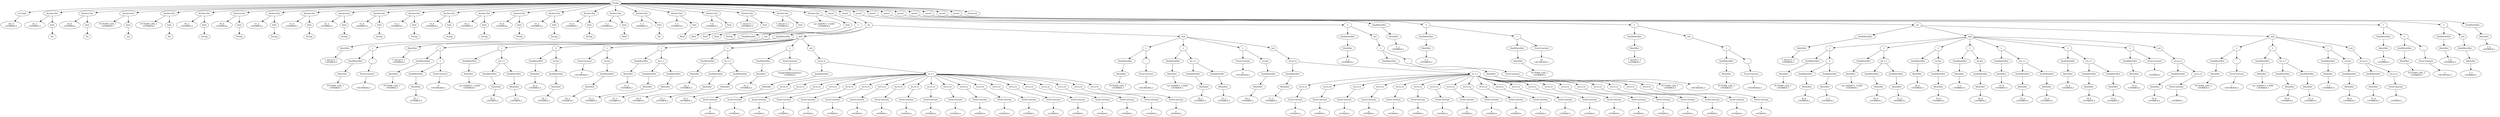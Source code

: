 digraph G { 
"0" [label="Script"];
"1" [label="set-logic"];
"0" -> "1";
"2" [label="QF_S
<SYMBOL>"];
"1" -> "2";
"3" [label="declare-fun"];
"0" -> "3";
"4" [label="I0_2
<SYMBOL>"];
"3" -> "4";
"5" [label="Sort"];
"3" -> "5";
"6" [label="Int"];
"5" -> "6";
"7" [label="declare-fun"];
"0" -> "7";
"8" [label="I0_6
<SYMBOL>"];
"7" -> "8";
"9" [label="Sort"];
"7" -> "9";
"10" [label="Int"];
"9" -> "10";
"11" [label="declare-fun"];
"0" -> "11";
"12" [label="PCTEMP_LHS_1
<SYMBOL>"];
"11" -> "12";
"13" [label="Sort"];
"11" -> "13";
"14" [label="Int"];
"13" -> "14";
"15" [label="declare-fun"];
"0" -> "15";
"16" [label="PCTEMP_LHS_2
<SYMBOL>"];
"15" -> "16";
"17" [label="Sort"];
"15" -> "17";
"18" [label="Int"];
"17" -> "18";
"19" [label="declare-fun"];
"0" -> "19";
"20" [label="T0_2
<SYMBOL>"];
"19" -> "20";
"21" [label="Sort"];
"19" -> "21";
"22" [label="String"];
"21" -> "22";
"23" [label="declare-fun"];
"0" -> "23";
"24" [label="T0_6
<SYMBOL>"];
"23" -> "24";
"25" [label="Sort"];
"23" -> "25";
"26" [label="String"];
"25" -> "26";
"27" [label="declare-fun"];
"0" -> "27";
"28" [label="T1_2
<SYMBOL>"];
"27" -> "28";
"29" [label="Sort"];
"27" -> "29";
"30" [label="String"];
"29" -> "30";
"31" [label="declare-fun"];
"0" -> "31";
"32" [label="T1_6
<SYMBOL>"];
"31" -> "32";
"33" [label="Sort"];
"31" -> "33";
"34" [label="String"];
"33" -> "34";
"35" [label="declare-fun"];
"0" -> "35";
"36" [label="T2_2
<SYMBOL>"];
"35" -> "36";
"37" [label="Sort"];
"35" -> "37";
"38" [label="String"];
"37" -> "38";
"39" [label="declare-fun"];
"0" -> "39";
"40" [label="T2_6
<SYMBOL>"];
"39" -> "40";
"41" [label="Sort"];
"39" -> "41";
"42" [label="String"];
"41" -> "42";
"43" [label="declare-fun"];
"0" -> "43";
"44" [label="T3_2
<SYMBOL>"];
"43" -> "44";
"45" [label="Sort"];
"43" -> "45";
"46" [label="String"];
"45" -> "46";
"47" [label="declare-fun"];
"0" -> "47";
"48" [label="T3_6
<SYMBOL>"];
"47" -> "48";
"49" [label="Sort"];
"47" -> "49";
"50" [label="String"];
"49" -> "50";
"51" [label="declare-fun"];
"0" -> "51";
"52" [label="T4_2
<SYMBOL>"];
"51" -> "52";
"53" [label="Sort"];
"51" -> "53";
"54" [label="String"];
"53" -> "54";
"55" [label="declare-fun"];
"0" -> "55";
"56" [label="T4_6
<SYMBOL>"];
"55" -> "56";
"57" [label="Sort"];
"55" -> "57";
"58" [label="String"];
"57" -> "58";
"59" [label="declare-fun"];
"0" -> "59";
"60" [label="T5_2
<SYMBOL>"];
"59" -> "60";
"61" [label="Sort"];
"59" -> "61";
"62" [label="String"];
"61" -> "62";
"63" [label="declare-fun"];
"0" -> "63";
"64" [label="T5_6
<SYMBOL>"];
"63" -> "64";
"65" [label="Sort"];
"63" -> "65";
"66" [label="String"];
"65" -> "66";
"67" [label="declare-fun"];
"0" -> "67";
"68" [label="T_2
<SYMBOL>"];
"67" -> "68";
"69" [label="Sort"];
"67" -> "69";
"70" [label="Bool"];
"69" -> "70";
"71" [label="declare-fun"];
"0" -> "71";
"72" [label="T_3
<SYMBOL>"];
"71" -> "72";
"73" [label="Sort"];
"71" -> "73";
"74" [label="Int"];
"73" -> "74";
"75" [label="declare-fun"];
"0" -> "75";
"76" [label="T_5
<SYMBOL>"];
"75" -> "76";
"77" [label="Sort"];
"75" -> "77";
"78" [label="Bool"];
"77" -> "78";
"79" [label="declare-fun"];
"0" -> "79";
"80" [label="T_6
<SYMBOL>"];
"79" -> "80";
"81" [label="Sort"];
"79" -> "81";
"82" [label="Bool"];
"81" -> "82";
"83" [label="declare-fun"];
"0" -> "83";
"84" [label="T_SELECT_1
<SYMBOL>"];
"83" -> "84";
"85" [label="Sort"];
"83" -> "85";
"86" [label="Bool"];
"85" -> "86";
"87" [label="declare-fun"];
"0" -> "87";
"88" [label="T_SELECT_2
<SYMBOL>"];
"87" -> "88";
"89" [label="Sort"];
"87" -> "89";
"90" [label="Bool"];
"89" -> "90";
"91" [label="declare-fun"];
"0" -> "91";
"92" [label="var_0xINPUT_15284
<SYMBOL>"];
"91" -> "92";
"93" [label="Sort"];
"91" -> "93";
"94" [label="String"];
"93" -> "94";
"95" [label="assert"];
"0" -> "95";
"96" [label="="];
"95" -> "96";
"97" [label="QualIdentifier"];
"96" -> "97";
"98" [label="Identifier"];
"97" -> "98";
"99" [label="T_SELECT_1
<SYMBOL>"];
"98" -> "99";
"100" [label="not"];
"96" -> "100";
"101" [label="="];
"100" -> "101";
"102" [label="QualIdentifier"];
"101" -> "102";
"103" [label="Identifier"];
"102" -> "103";
"104" [label="PCTEMP_LHS_1
<SYMBOL>"];
"103" -> "104";
"105" [label="-"];
"101" -> "105";
"106" [label="TermConstant"];
"105" -> "106";
"107" [label="1
<NUMERAL>"];
"106" -> "107";
"108" [label="assert"];
"0" -> "108";
"109" [label="ite"];
"108" -> "109";
"110" [label="QualIdentifier"];
"109" -> "110";
"111" [label="Identifier"];
"110" -> "111";
"112" [label="T_SELECT_1
<SYMBOL>"];
"111" -> "112";
"113" [label="and"];
"109" -> "113";
"114" [label="="];
"113" -> "114";
"115" [label="QualIdentifier"];
"114" -> "115";
"116" [label="Identifier"];
"115" -> "116";
"117" [label="PCTEMP_LHS_1
<SYMBOL>"];
"116" -> "117";
"118" [label="+"];
"114" -> "118";
"119" [label="QualIdentifier"];
"118" -> "119";
"120" [label="Identifier"];
"119" -> "120";
"121" [label="I0_2
<SYMBOL>"];
"120" -> "121";
"122" [label="TermConstant"];
"118" -> "122";
"123" [label="0
<NUMERAL>"];
"122" -> "123";
"124" [label="="];
"113" -> "124";
"125" [label="QualIdentifier"];
"124" -> "125";
"126" [label="Identifier"];
"125" -> "126";
"127" [label="var_0xINPUT_15284
<SYMBOL>"];
"126" -> "127";
"128" [label="str.++"];
"124" -> "128";
"129" [label="QualIdentifier"];
"128" -> "129";
"130" [label="Identifier"];
"129" -> "130";
"131" [label="T0_2
<SYMBOL>"];
"130" -> "131";
"132" [label="QualIdentifier"];
"128" -> "132";
"133" [label="Identifier"];
"132" -> "133";
"134" [label="T1_2
<SYMBOL>"];
"133" -> "134";
"135" [label="="];
"113" -> "135";
"136" [label="QualIdentifier"];
"135" -> "136";
"137" [label="Identifier"];
"136" -> "137";
"138" [label="I0_2
<SYMBOL>"];
"137" -> "138";
"139" [label="str.len"];
"135" -> "139";
"140" [label="QualIdentifier"];
"139" -> "140";
"141" [label="Identifier"];
"140" -> "141";
"142" [label="T4_2
<SYMBOL>"];
"141" -> "142";
"143" [label="="];
"113" -> "143";
"144" [label="TermConstant"];
"143" -> "144";
"145" [label="0
<NUMERAL>"];
"144" -> "145";
"146" [label="str.len"];
"143" -> "146";
"147" [label="QualIdentifier"];
"146" -> "147";
"148" [label="Identifier"];
"147" -> "148";
"149" [label="T0_2
<SYMBOL>"];
"148" -> "149";
"150" [label="="];
"113" -> "150";
"151" [label="QualIdentifier"];
"150" -> "151";
"152" [label="Identifier"];
"151" -> "152";
"153" [label="T1_2
<SYMBOL>"];
"152" -> "153";
"154" [label="str.++"];
"150" -> "154";
"155" [label="QualIdentifier"];
"154" -> "155";
"156" [label="Identifier"];
"155" -> "156";
"157" [label="T2_2
<SYMBOL>"];
"156" -> "157";
"158" [label="QualIdentifier"];
"154" -> "158";
"159" [label="Identifier"];
"158" -> "159";
"160" [label="T3_2
<SYMBOL>"];
"159" -> "160";
"161" [label="="];
"113" -> "161";
"162" [label="QualIdentifier"];
"161" -> "162";
"163" [label="Identifier"];
"162" -> "163";
"164" [label="T2_2
<SYMBOL>"];
"163" -> "164";
"165" [label="str.++"];
"161" -> "165";
"166" [label="QualIdentifier"];
"165" -> "166";
"167" [label="Identifier"];
"166" -> "167";
"168" [label="T4_2
<SYMBOL>"];
"167" -> "168";
"169" [label="QualIdentifier"];
"165" -> "169";
"170" [label="Identifier"];
"169" -> "170";
"171" [label="T5_2
<SYMBOL>"];
"170" -> "171";
"172" [label="="];
"113" -> "172";
"173" [label="QualIdentifier"];
"172" -> "173";
"174" [label="Identifier"];
"173" -> "174";
"175" [label="T5_2
<SYMBOL>"];
"174" -> "175";
"176" [label="TermConstant"];
"172" -> "176";
"177" [label="GoogleAdServingTest=
<STRING>"];
"176" -> "177";
"178" [label="not"];
"113" -> "178";
"179" [label="str.in.re"];
"178" -> "179";
"180" [label="QualIdentifier"];
"179" -> "180";
"181" [label="Identifier"];
"180" -> "181";
"182" [label="T4_2
<SYMBOL>"];
"181" -> "182";
"183" [label="re.++"];
"179" -> "183";
"184" [label="str.to.re"];
"183" -> "184";
"185" [label="TermConstant"];
"184" -> "185";
"186" [label="G
<STRING>"];
"185" -> "186";
"187" [label="str.to.re"];
"183" -> "187";
"188" [label="TermConstant"];
"187" -> "188";
"189" [label="o
<STRING>"];
"188" -> "189";
"190" [label="str.to.re"];
"183" -> "190";
"191" [label="TermConstant"];
"190" -> "191";
"192" [label="o
<STRING>"];
"191" -> "192";
"193" [label="str.to.re"];
"183" -> "193";
"194" [label="TermConstant"];
"193" -> "194";
"195" [label="g
<STRING>"];
"194" -> "195";
"196" [label="str.to.re"];
"183" -> "196";
"197" [label="TermConstant"];
"196" -> "197";
"198" [label="l
<STRING>"];
"197" -> "198";
"199" [label="str.to.re"];
"183" -> "199";
"200" [label="TermConstant"];
"199" -> "200";
"201" [label="e
<STRING>"];
"200" -> "201";
"202" [label="str.to.re"];
"183" -> "202";
"203" [label="TermConstant"];
"202" -> "203";
"204" [label="A
<STRING>"];
"203" -> "204";
"205" [label="str.to.re"];
"183" -> "205";
"206" [label="TermConstant"];
"205" -> "206";
"207" [label="d
<STRING>"];
"206" -> "207";
"208" [label="str.to.re"];
"183" -> "208";
"209" [label="TermConstant"];
"208" -> "209";
"210" [label="S
<STRING>"];
"209" -> "210";
"211" [label="str.to.re"];
"183" -> "211";
"212" [label="TermConstant"];
"211" -> "212";
"213" [label="e
<STRING>"];
"212" -> "213";
"214" [label="str.to.re"];
"183" -> "214";
"215" [label="TermConstant"];
"214" -> "215";
"216" [label="r
<STRING>"];
"215" -> "216";
"217" [label="str.to.re"];
"183" -> "217";
"218" [label="TermConstant"];
"217" -> "218";
"219" [label="v
<STRING>"];
"218" -> "219";
"220" [label="str.to.re"];
"183" -> "220";
"221" [label="TermConstant"];
"220" -> "221";
"222" [label="i
<STRING>"];
"221" -> "222";
"223" [label="str.to.re"];
"183" -> "223";
"224" [label="TermConstant"];
"223" -> "224";
"225" [label="n
<STRING>"];
"224" -> "225";
"226" [label="str.to.re"];
"183" -> "226";
"227" [label="TermConstant"];
"226" -> "227";
"228" [label="g
<STRING>"];
"227" -> "228";
"229" [label="str.to.re"];
"183" -> "229";
"230" [label="TermConstant"];
"229" -> "230";
"231" [label="T
<STRING>"];
"230" -> "231";
"232" [label="str.to.re"];
"183" -> "232";
"233" [label="TermConstant"];
"232" -> "233";
"234" [label="e
<STRING>"];
"233" -> "234";
"235" [label="str.to.re"];
"183" -> "235";
"236" [label="TermConstant"];
"235" -> "236";
"237" [label="s
<STRING>"];
"236" -> "237";
"238" [label="str.to.re"];
"183" -> "238";
"239" [label="TermConstant"];
"238" -> "239";
"240" [label="t
<STRING>"];
"239" -> "240";
"241" [label="str.to.re"];
"183" -> "241";
"242" [label="TermConstant"];
"241" -> "242";
"243" [label="=
<STRING>"];
"242" -> "243";
"244" [label="and"];
"109" -> "244";
"245" [label="="];
"244" -> "245";
"246" [label="QualIdentifier"];
"245" -> "246";
"247" [label="Identifier"];
"246" -> "247";
"248" [label="PCTEMP_LHS_1
<SYMBOL>"];
"247" -> "248";
"249" [label="-"];
"245" -> "249";
"250" [label="TermConstant"];
"249" -> "250";
"251" [label="1
<NUMERAL>"];
"250" -> "251";
"252" [label="="];
"244" -> "252";
"253" [label="QualIdentifier"];
"252" -> "253";
"254" [label="Identifier"];
"253" -> "254";
"255" [label="var_0xINPUT_15284
<SYMBOL>"];
"254" -> "255";
"256" [label="str.++"];
"252" -> "256";
"257" [label="QualIdentifier"];
"256" -> "257";
"258" [label="Identifier"];
"257" -> "258";
"259" [label="T0_2
<SYMBOL>"];
"258" -> "259";
"260" [label="QualIdentifier"];
"256" -> "260";
"261" [label="Identifier"];
"260" -> "261";
"262" [label="T1_2
<SYMBOL>"];
"261" -> "262";
"263" [label="="];
"244" -> "263";
"264" [label="TermConstant"];
"263" -> "264";
"265" [label="0
<NUMERAL>"];
"264" -> "265";
"266" [label="str.len"];
"263" -> "266";
"267" [label="QualIdentifier"];
"266" -> "267";
"268" [label="Identifier"];
"267" -> "268";
"269" [label="T0_2
<SYMBOL>"];
"268" -> "269";
"270" [label="not"];
"244" -> "270";
"271" [label="str.in.re"];
"270" -> "271";
"272" [label="QualIdentifier"];
"271" -> "272";
"273" [label="Identifier"];
"272" -> "273";
"274" [label="T1_2
<SYMBOL>"];
"273" -> "274";
"275" [label="re.++"];
"271" -> "275";
"276" [label="str.to.re"];
"275" -> "276";
"277" [label="TermConstant"];
"276" -> "277";
"278" [label="G
<STRING>"];
"277" -> "278";
"279" [label="str.to.re"];
"275" -> "279";
"280" [label="TermConstant"];
"279" -> "280";
"281" [label="o
<STRING>"];
"280" -> "281";
"282" [label="str.to.re"];
"275" -> "282";
"283" [label="TermConstant"];
"282" -> "283";
"284" [label="o
<STRING>"];
"283" -> "284";
"285" [label="str.to.re"];
"275" -> "285";
"286" [label="TermConstant"];
"285" -> "286";
"287" [label="g
<STRING>"];
"286" -> "287";
"288" [label="str.to.re"];
"275" -> "288";
"289" [label="TermConstant"];
"288" -> "289";
"290" [label="l
<STRING>"];
"289" -> "290";
"291" [label="str.to.re"];
"275" -> "291";
"292" [label="TermConstant"];
"291" -> "292";
"293" [label="e
<STRING>"];
"292" -> "293";
"294" [label="str.to.re"];
"275" -> "294";
"295" [label="TermConstant"];
"294" -> "295";
"296" [label="A
<STRING>"];
"295" -> "296";
"297" [label="str.to.re"];
"275" -> "297";
"298" [label="TermConstant"];
"297" -> "298";
"299" [label="d
<STRING>"];
"298" -> "299";
"300" [label="str.to.re"];
"275" -> "300";
"301" [label="TermConstant"];
"300" -> "301";
"302" [label="S
<STRING>"];
"301" -> "302";
"303" [label="str.to.re"];
"275" -> "303";
"304" [label="TermConstant"];
"303" -> "304";
"305" [label="e
<STRING>"];
"304" -> "305";
"306" [label="str.to.re"];
"275" -> "306";
"307" [label="TermConstant"];
"306" -> "307";
"308" [label="r
<STRING>"];
"307" -> "308";
"309" [label="str.to.re"];
"275" -> "309";
"310" [label="TermConstant"];
"309" -> "310";
"311" [label="v
<STRING>"];
"310" -> "311";
"312" [label="str.to.re"];
"275" -> "312";
"313" [label="TermConstant"];
"312" -> "313";
"314" [label="i
<STRING>"];
"313" -> "314";
"315" [label="str.to.re"];
"275" -> "315";
"316" [label="TermConstant"];
"315" -> "316";
"317" [label="n
<STRING>"];
"316" -> "317";
"318" [label="str.to.re"];
"275" -> "318";
"319" [label="TermConstant"];
"318" -> "319";
"320" [label="g
<STRING>"];
"319" -> "320";
"321" [label="str.to.re"];
"275" -> "321";
"322" [label="TermConstant"];
"321" -> "322";
"323" [label="T
<STRING>"];
"322" -> "323";
"324" [label="str.to.re"];
"275" -> "324";
"325" [label="TermConstant"];
"324" -> "325";
"326" [label="e
<STRING>"];
"325" -> "326";
"327" [label="str.to.re"];
"275" -> "327";
"328" [label="TermConstant"];
"327" -> "328";
"329" [label="s
<STRING>"];
"328" -> "329";
"330" [label="str.to.re"];
"275" -> "330";
"331" [label="TermConstant"];
"330" -> "331";
"332" [label="t
<STRING>"];
"331" -> "332";
"333" [label="str.to.re"];
"275" -> "333";
"334" [label="TermConstant"];
"333" -> "334";
"335" [label="=
<STRING>"];
"334" -> "335";
"336" [label="assert"];
"0" -> "336";
"337" [label="="];
"336" -> "337";
"338" [label="QualIdentifier"];
"337" -> "338";
"339" [label="Identifier"];
"338" -> "339";
"340" [label="T_2
<SYMBOL>"];
"339" -> "340";
"341" [label="not"];
"337" -> "341";
"342" [label="="];
"341" -> "342";
"343" [label="QualIdentifier"];
"342" -> "343";
"344" [label="Identifier"];
"343" -> "344";
"345" [label="PCTEMP_LHS_1
<SYMBOL>"];
"344" -> "345";
"346" [label="-"];
"342" -> "346";
"347" [label="TermConstant"];
"346" -> "347";
"348" [label="1
<NUMERAL>"];
"347" -> "348";
"349" [label="assert"];
"0" -> "349";
"350" [label="QualIdentifier"];
"349" -> "350";
"351" [label="Identifier"];
"350" -> "351";
"352" [label="T_2
<SYMBOL>"];
"351" -> "352";
"353" [label="assert"];
"0" -> "353";
"354" [label="="];
"353" -> "354";
"355" [label="QualIdentifier"];
"354" -> "355";
"356" [label="Identifier"];
"355" -> "356";
"357" [label="T_3
<SYMBOL>"];
"356" -> "357";
"358" [label="+"];
"354" -> "358";
"359" [label="QualIdentifier"];
"358" -> "359";
"360" [label="Identifier"];
"359" -> "360";
"361" [label="PCTEMP_LHS_1
<SYMBOL>"];
"360" -> "361";
"362" [label="TermConstant"];
"358" -> "362";
"363" [label="20
<NUMERAL>"];
"362" -> "363";
"364" [label="assert"];
"0" -> "364";
"365" [label="="];
"364" -> "365";
"366" [label="QualIdentifier"];
"365" -> "366";
"367" [label="Identifier"];
"366" -> "367";
"368" [label="T_SELECT_2
<SYMBOL>"];
"367" -> "368";
"369" [label="not"];
"365" -> "369";
"370" [label="="];
"369" -> "370";
"371" [label="QualIdentifier"];
"370" -> "371";
"372" [label="Identifier"];
"371" -> "372";
"373" [label="PCTEMP_LHS_2
<SYMBOL>"];
"372" -> "373";
"374" [label="-"];
"370" -> "374";
"375" [label="TermConstant"];
"374" -> "375";
"376" [label="1
<NUMERAL>"];
"375" -> "376";
"377" [label="assert"];
"0" -> "377";
"378" [label="ite"];
"377" -> "378";
"379" [label="QualIdentifier"];
"378" -> "379";
"380" [label="Identifier"];
"379" -> "380";
"381" [label="T_SELECT_2
<SYMBOL>"];
"380" -> "381";
"382" [label="and"];
"378" -> "382";
"383" [label="="];
"382" -> "383";
"384" [label="QualIdentifier"];
"383" -> "384";
"385" [label="Identifier"];
"384" -> "385";
"386" [label="PCTEMP_LHS_2
<SYMBOL>"];
"385" -> "386";
"387" [label="+"];
"383" -> "387";
"388" [label="QualIdentifier"];
"387" -> "388";
"389" [label="Identifier"];
"388" -> "389";
"390" [label="I0_6
<SYMBOL>"];
"389" -> "390";
"391" [label="QualIdentifier"];
"387" -> "391";
"392" [label="Identifier"];
"391" -> "392";
"393" [label="T_3
<SYMBOL>"];
"392" -> "393";
"394" [label="="];
"382" -> "394";
"395" [label="QualIdentifier"];
"394" -> "395";
"396" [label="Identifier"];
"395" -> "396";
"397" [label="var_0xINPUT_15284
<SYMBOL>"];
"396" -> "397";
"398" [label="str.++"];
"394" -> "398";
"399" [label="QualIdentifier"];
"398" -> "399";
"400" [label="Identifier"];
"399" -> "400";
"401" [label="T0_6
<SYMBOL>"];
"400" -> "401";
"402" [label="QualIdentifier"];
"398" -> "402";
"403" [label="Identifier"];
"402" -> "403";
"404" [label="T1_6
<SYMBOL>"];
"403" -> "404";
"405" [label="="];
"382" -> "405";
"406" [label="QualIdentifier"];
"405" -> "406";
"407" [label="Identifier"];
"406" -> "407";
"408" [label="I0_6
<SYMBOL>"];
"407" -> "408";
"409" [label="str.len"];
"405" -> "409";
"410" [label="QualIdentifier"];
"409" -> "410";
"411" [label="Identifier"];
"410" -> "411";
"412" [label="T4_6
<SYMBOL>"];
"411" -> "412";
"413" [label="="];
"382" -> "413";
"414" [label="QualIdentifier"];
"413" -> "414";
"415" [label="Identifier"];
"414" -> "415";
"416" [label="T_3
<SYMBOL>"];
"415" -> "416";
"417" [label="str.len"];
"413" -> "417";
"418" [label="QualIdentifier"];
"417" -> "418";
"419" [label="Identifier"];
"418" -> "419";
"420" [label="T0_6
<SYMBOL>"];
"419" -> "420";
"421" [label="="];
"382" -> "421";
"422" [label="QualIdentifier"];
"421" -> "422";
"423" [label="Identifier"];
"422" -> "423";
"424" [label="T1_6
<SYMBOL>"];
"423" -> "424";
"425" [label="str.++"];
"421" -> "425";
"426" [label="QualIdentifier"];
"425" -> "426";
"427" [label="Identifier"];
"426" -> "427";
"428" [label="T2_6
<SYMBOL>"];
"427" -> "428";
"429" [label="QualIdentifier"];
"425" -> "429";
"430" [label="Identifier"];
"429" -> "430";
"431" [label="T3_6
<SYMBOL>"];
"430" -> "431";
"432" [label="="];
"382" -> "432";
"433" [label="QualIdentifier"];
"432" -> "433";
"434" [label="Identifier"];
"433" -> "434";
"435" [label="T2_6
<SYMBOL>"];
"434" -> "435";
"436" [label="str.++"];
"432" -> "436";
"437" [label="QualIdentifier"];
"436" -> "437";
"438" [label="Identifier"];
"437" -> "438";
"439" [label="T4_6
<SYMBOL>"];
"438" -> "439";
"440" [label="QualIdentifier"];
"436" -> "440";
"441" [label="Identifier"];
"440" -> "441";
"442" [label="T5_6
<SYMBOL>"];
"441" -> "442";
"443" [label="="];
"382" -> "443";
"444" [label="QualIdentifier"];
"443" -> "444";
"445" [label="Identifier"];
"444" -> "445";
"446" [label="T5_6
<SYMBOL>"];
"445" -> "446";
"447" [label="TermConstant"];
"443" -> "447";
"448" [label=";
<STRING>"];
"447" -> "448";
"449" [label="not"];
"382" -> "449";
"450" [label="str.in.re"];
"449" -> "450";
"451" [label="QualIdentifier"];
"450" -> "451";
"452" [label="Identifier"];
"451" -> "452";
"453" [label="T4_6
<SYMBOL>"];
"452" -> "453";
"454" [label="str.to.re"];
"450" -> "454";
"455" [label="TermConstant"];
"454" -> "455";
"456" [label=";
<STRING>"];
"455" -> "456";
"457" [label="and"];
"378" -> "457";
"458" [label="="];
"457" -> "458";
"459" [label="QualIdentifier"];
"458" -> "459";
"460" [label="Identifier"];
"459" -> "460";
"461" [label="PCTEMP_LHS_2
<SYMBOL>"];
"460" -> "461";
"462" [label="-"];
"458" -> "462";
"463" [label="TermConstant"];
"462" -> "463";
"464" [label="1
<NUMERAL>"];
"463" -> "464";
"465" [label="="];
"457" -> "465";
"466" [label="QualIdentifier"];
"465" -> "466";
"467" [label="Identifier"];
"466" -> "467";
"468" [label="var_0xINPUT_15284
<SYMBOL>"];
"467" -> "468";
"469" [label="str.++"];
"465" -> "469";
"470" [label="QualIdentifier"];
"469" -> "470";
"471" [label="Identifier"];
"470" -> "471";
"472" [label="T0_6
<SYMBOL>"];
"471" -> "472";
"473" [label="QualIdentifier"];
"469" -> "473";
"474" [label="Identifier"];
"473" -> "474";
"475" [label="T1_6
<SYMBOL>"];
"474" -> "475";
"476" [label="="];
"457" -> "476";
"477" [label="QualIdentifier"];
"476" -> "477";
"478" [label="Identifier"];
"477" -> "478";
"479" [label="T_3
<SYMBOL>"];
"478" -> "479";
"480" [label="str.len"];
"476" -> "480";
"481" [label="QualIdentifier"];
"480" -> "481";
"482" [label="Identifier"];
"481" -> "482";
"483" [label="T0_6
<SYMBOL>"];
"482" -> "483";
"484" [label="not"];
"457" -> "484";
"485" [label="str.in.re"];
"484" -> "485";
"486" [label="QualIdentifier"];
"485" -> "486";
"487" [label="Identifier"];
"486" -> "487";
"488" [label="T1_6
<SYMBOL>"];
"487" -> "488";
"489" [label="str.to.re"];
"485" -> "489";
"490" [label="TermConstant"];
"489" -> "490";
"491" [label=";
<STRING>"];
"490" -> "491";
"492" [label="assert"];
"0" -> "492";
"493" [label="="];
"492" -> "493";
"494" [label="QualIdentifier"];
"493" -> "494";
"495" [label="Identifier"];
"494" -> "495";
"496" [label="T_5
<SYMBOL>"];
"495" -> "496";
"497" [label="="];
"493" -> "497";
"498" [label="QualIdentifier"];
"497" -> "498";
"499" [label="Identifier"];
"498" -> "499";
"500" [label="PCTEMP_LHS_2
<SYMBOL>"];
"499" -> "500";
"501" [label="-"];
"497" -> "501";
"502" [label="TermConstant"];
"501" -> "502";
"503" [label="1
<NUMERAL>"];
"502" -> "503";
"504" [label="assert"];
"0" -> "504";
"505" [label="="];
"504" -> "505";
"506" [label="QualIdentifier"];
"505" -> "506";
"507" [label="Identifier"];
"506" -> "507";
"508" [label="T_6
<SYMBOL>"];
"507" -> "508";
"509" [label="not"];
"505" -> "509";
"510" [label="QualIdentifier"];
"509" -> "510";
"511" [label="Identifier"];
"510" -> "511";
"512" [label="T_5
<SYMBOL>"];
"511" -> "512";
"513" [label="assert"];
"0" -> "513";
"514" [label="QualIdentifier"];
"513" -> "514";
"515" [label="Identifier"];
"514" -> "515";
"516" [label="T_6
<SYMBOL>"];
"515" -> "516";
"517" [label="check-sat"];
"0" -> "517";
}
